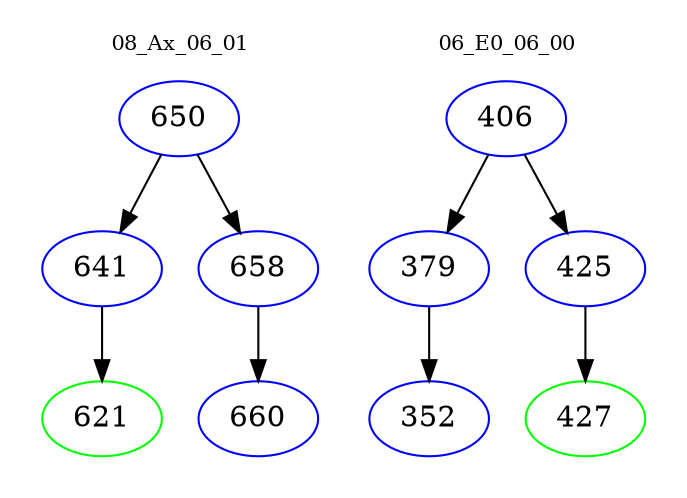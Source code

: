 digraph{
subgraph cluster_0 {
color = white
label = "08_Ax_06_01";
fontsize=10;
T0_650 [label="650", color="blue"]
T0_650 -> T0_641 [color="black"]
T0_641 [label="641", color="blue"]
T0_641 -> T0_621 [color="black"]
T0_621 [label="621", color="green"]
T0_650 -> T0_658 [color="black"]
T0_658 [label="658", color="blue"]
T0_658 -> T0_660 [color="black"]
T0_660 [label="660", color="blue"]
}
subgraph cluster_1 {
color = white
label = "06_E0_06_00";
fontsize=10;
T1_406 [label="406", color="blue"]
T1_406 -> T1_379 [color="black"]
T1_379 [label="379", color="blue"]
T1_379 -> T1_352 [color="black"]
T1_352 [label="352", color="blue"]
T1_406 -> T1_425 [color="black"]
T1_425 [label="425", color="blue"]
T1_425 -> T1_427 [color="black"]
T1_427 [label="427", color="green"]
}
}
